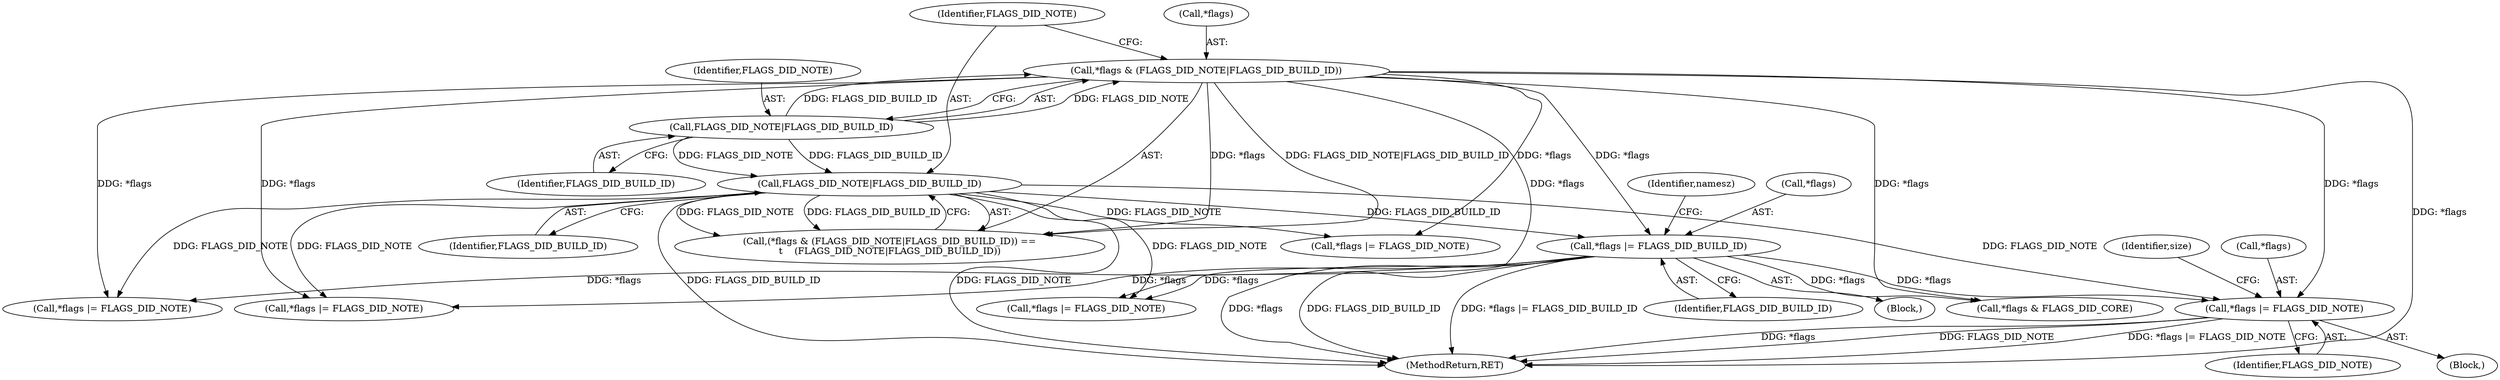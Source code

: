 digraph "0_file_ce90e05774dd77d86cfc8dfa6da57b32816841c4_2@pointer" {
"1000743" [label="(Call,*flags |= FLAGS_DID_NOTE)"];
"1000519" [label="(Call,*flags |= FLAGS_DID_BUILD_ID)"];
"1000253" [label="(Call,*flags & (FLAGS_DID_NOTE|FLAGS_DID_BUILD_ID))"];
"1000256" [label="(Call,FLAGS_DID_NOTE|FLAGS_DID_BUILD_ID)"];
"1000259" [label="(Call,FLAGS_DID_NOTE|FLAGS_DID_BUILD_ID)"];
"1000746" [label="(Identifier,FLAGS_DID_NOTE)"];
"1000258" [label="(Identifier,FLAGS_DID_BUILD_ID)"];
"1000526" [label="(Identifier,namesz)"];
"1000941" [label="(Call,*flags & FLAGS_DID_CORE)"];
"1000254" [label="(Call,*flags)"];
"1000256" [label="(Call,FLAGS_DID_NOTE|FLAGS_DID_BUILD_ID)"];
"1000520" [label="(Call,*flags)"];
"1000257" [label="(Identifier,FLAGS_DID_NOTE)"];
"1000858" [label="(Call,*flags |= FLAGS_DID_NOTE)"];
"1000519" [label="(Call,*flags |= FLAGS_DID_BUILD_ID)"];
"1000260" [label="(Identifier,FLAGS_DID_NOTE)"];
"1000743" [label="(Call,*flags |= FLAGS_DID_NOTE)"];
"1000259" [label="(Call,FLAGS_DID_NOTE|FLAGS_DID_BUILD_ID)"];
"1000748" [label="(Identifier,size)"];
"1000650" [label="(Call,*flags |= FLAGS_DID_NOTE)"];
"1000744" [label="(Call,*flags)"];
"1000261" [label="(Identifier,FLAGS_DID_BUILD_ID)"];
"1000253" [label="(Call,*flags & (FLAGS_DID_NOTE|FLAGS_DID_BUILD_ID))"];
"1000782" [label="(Call,*flags |= FLAGS_DID_NOTE)"];
"1000735" [label="(Block,)"];
"1000471" [label="(Block,)"];
"1000438" [label="(Call,*flags |= FLAGS_DID_NOTE)"];
"1000522" [label="(Identifier,FLAGS_DID_BUILD_ID)"];
"1000252" [label="(Call,(*flags & (FLAGS_DID_NOTE|FLAGS_DID_BUILD_ID)) ==\n\t    (FLAGS_DID_NOTE|FLAGS_DID_BUILD_ID))"];
"1001244" [label="(MethodReturn,RET)"];
"1000743" -> "1000735"  [label="AST: "];
"1000743" -> "1000746"  [label="CFG: "];
"1000744" -> "1000743"  [label="AST: "];
"1000746" -> "1000743"  [label="AST: "];
"1000748" -> "1000743"  [label="CFG: "];
"1000743" -> "1001244"  [label="DDG: *flags"];
"1000743" -> "1001244"  [label="DDG: FLAGS_DID_NOTE"];
"1000743" -> "1001244"  [label="DDG: *flags |= FLAGS_DID_NOTE"];
"1000519" -> "1000743"  [label="DDG: *flags"];
"1000253" -> "1000743"  [label="DDG: *flags"];
"1000259" -> "1000743"  [label="DDG: FLAGS_DID_NOTE"];
"1000519" -> "1000471"  [label="AST: "];
"1000519" -> "1000522"  [label="CFG: "];
"1000520" -> "1000519"  [label="AST: "];
"1000522" -> "1000519"  [label="AST: "];
"1000526" -> "1000519"  [label="CFG: "];
"1000519" -> "1001244"  [label="DDG: *flags"];
"1000519" -> "1001244"  [label="DDG: FLAGS_DID_BUILD_ID"];
"1000519" -> "1001244"  [label="DDG: *flags |= FLAGS_DID_BUILD_ID"];
"1000253" -> "1000519"  [label="DDG: *flags"];
"1000259" -> "1000519"  [label="DDG: FLAGS_DID_BUILD_ID"];
"1000519" -> "1000650"  [label="DDG: *flags"];
"1000519" -> "1000782"  [label="DDG: *flags"];
"1000519" -> "1000858"  [label="DDG: *flags"];
"1000519" -> "1000941"  [label="DDG: *flags"];
"1000253" -> "1000252"  [label="AST: "];
"1000253" -> "1000256"  [label="CFG: "];
"1000254" -> "1000253"  [label="AST: "];
"1000256" -> "1000253"  [label="AST: "];
"1000260" -> "1000253"  [label="CFG: "];
"1000253" -> "1001244"  [label="DDG: *flags"];
"1000253" -> "1000252"  [label="DDG: *flags"];
"1000253" -> "1000252"  [label="DDG: FLAGS_DID_NOTE|FLAGS_DID_BUILD_ID"];
"1000256" -> "1000253"  [label="DDG: FLAGS_DID_NOTE"];
"1000256" -> "1000253"  [label="DDG: FLAGS_DID_BUILD_ID"];
"1000253" -> "1000438"  [label="DDG: *flags"];
"1000253" -> "1000650"  [label="DDG: *flags"];
"1000253" -> "1000782"  [label="DDG: *flags"];
"1000253" -> "1000858"  [label="DDG: *flags"];
"1000253" -> "1000941"  [label="DDG: *flags"];
"1000256" -> "1000258"  [label="CFG: "];
"1000257" -> "1000256"  [label="AST: "];
"1000258" -> "1000256"  [label="AST: "];
"1000256" -> "1000259"  [label="DDG: FLAGS_DID_NOTE"];
"1000256" -> "1000259"  [label="DDG: FLAGS_DID_BUILD_ID"];
"1000259" -> "1000252"  [label="AST: "];
"1000259" -> "1000261"  [label="CFG: "];
"1000260" -> "1000259"  [label="AST: "];
"1000261" -> "1000259"  [label="AST: "];
"1000252" -> "1000259"  [label="CFG: "];
"1000259" -> "1001244"  [label="DDG: FLAGS_DID_NOTE"];
"1000259" -> "1001244"  [label="DDG: FLAGS_DID_BUILD_ID"];
"1000259" -> "1000252"  [label="DDG: FLAGS_DID_NOTE"];
"1000259" -> "1000252"  [label="DDG: FLAGS_DID_BUILD_ID"];
"1000259" -> "1000438"  [label="DDG: FLAGS_DID_NOTE"];
"1000259" -> "1000650"  [label="DDG: FLAGS_DID_NOTE"];
"1000259" -> "1000782"  [label="DDG: FLAGS_DID_NOTE"];
"1000259" -> "1000858"  [label="DDG: FLAGS_DID_NOTE"];
}
